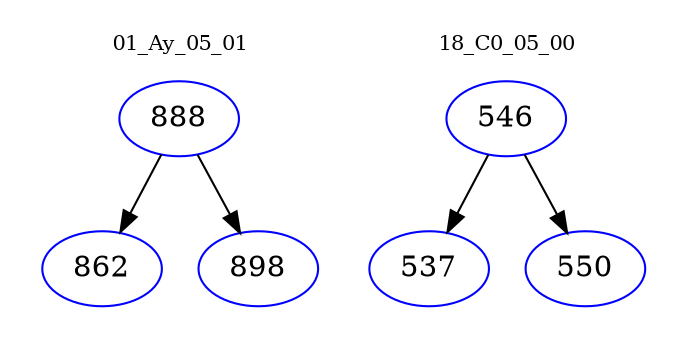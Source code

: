 digraph{
subgraph cluster_0 {
color = white
label = "01_Ay_05_01";
fontsize=10;
T0_888 [label="888", color="blue"]
T0_888 -> T0_862 [color="black"]
T0_862 [label="862", color="blue"]
T0_888 -> T0_898 [color="black"]
T0_898 [label="898", color="blue"]
}
subgraph cluster_1 {
color = white
label = "18_C0_05_00";
fontsize=10;
T1_546 [label="546", color="blue"]
T1_546 -> T1_537 [color="black"]
T1_537 [label="537", color="blue"]
T1_546 -> T1_550 [color="black"]
T1_550 [label="550", color="blue"]
}
}
